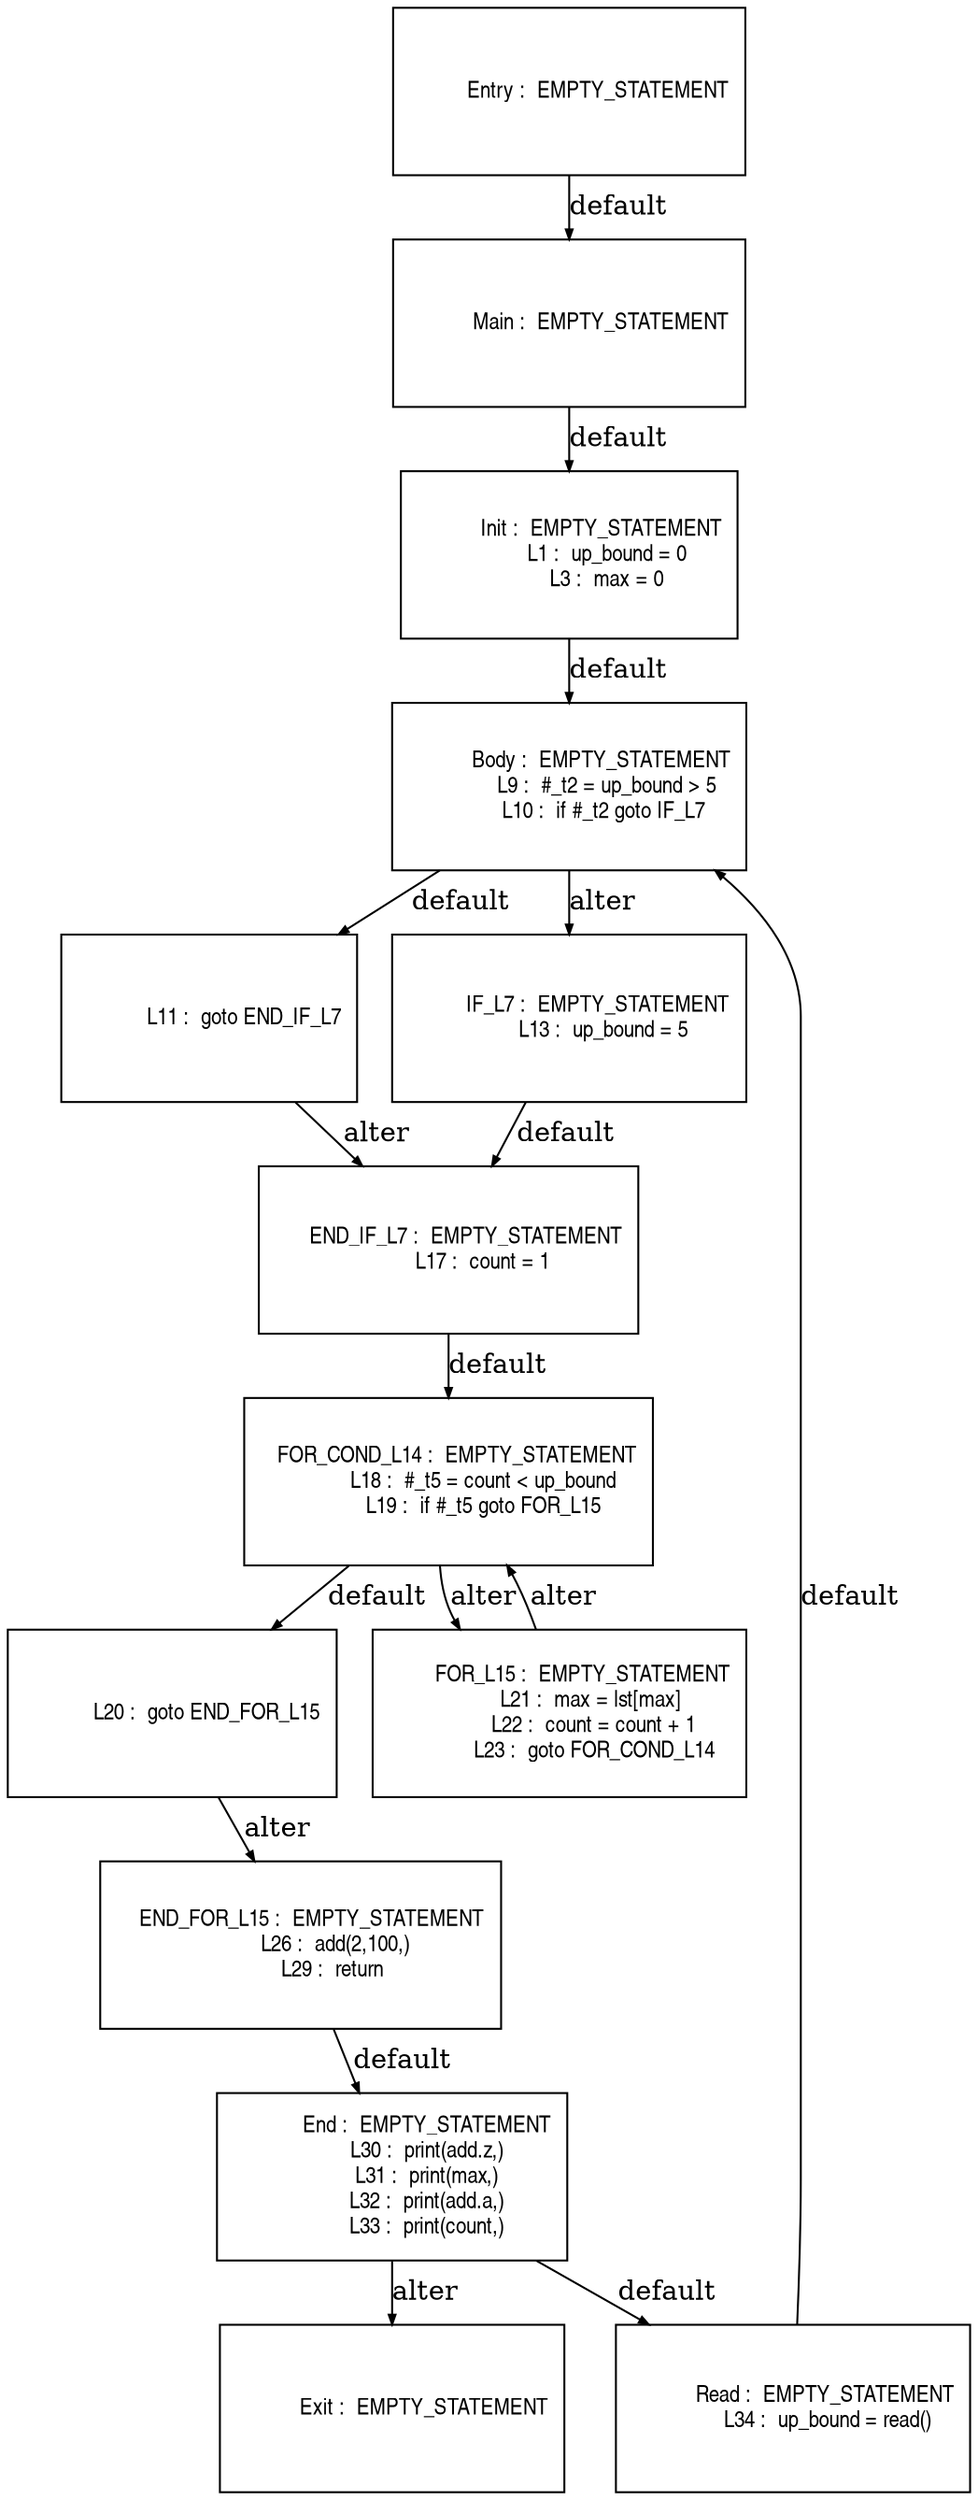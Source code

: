 digraph G {
  ranksep=.25;
  edge [arrowsize=.5]
  node [shape=rectangle, fontname="ArialNarrow",
        fontsize=12,  height=1.2];
  "           Main :  EMPTY_STATEMENT
"; "           Init :  EMPTY_STATEMENT
             L1 :  up_bound = 0
             L3 :  max = 0
"; "           Body :  EMPTY_STATEMENT
             L9 :  #_t2 = up_bound > 5
            L10 :  if #_t2 goto IF_L7
"; "            L11 :  goto END_IF_L7
"; "          IF_L7 :  EMPTY_STATEMENT
            L13 :  up_bound = 5
"; "      END_IF_L7 :  EMPTY_STATEMENT
            L17 :  count = 1
"; "   FOR_COND_L14 :  EMPTY_STATEMENT
            L18 :  #_t5 = count < up_bound
            L19 :  if #_t5 goto FOR_L15
"; "            L20 :  goto END_FOR_L15
"; "        FOR_L15 :  EMPTY_STATEMENT
            L21 :  max = lst[max] 
            L22 :  count = count + 1
            L23 :  goto FOR_COND_L14
"; "    END_FOR_L15 :  EMPTY_STATEMENT
            L26 :  add(2,100,)
            L29 :  return 
"; "          Entry :  EMPTY_STATEMENT
"; "            End :  EMPTY_STATEMENT
            L30 :  print(add.z,)
            L31 :  print(max,)
            L32 :  print(add.a,)
            L33 :  print(count,)
"; "           Exit :  EMPTY_STATEMENT
"; "           Read :  EMPTY_STATEMENT
            L34 :  up_bound = read()
"; 
  "           Main :  EMPTY_STATEMENT
" -> "           Init :  EMPTY_STATEMENT
             L1 :  up_bound = 0
             L3 :  max = 0
"  [label="default"];
  "           Init :  EMPTY_STATEMENT
             L1 :  up_bound = 0
             L3 :  max = 0
" -> "           Body :  EMPTY_STATEMENT
             L9 :  #_t2 = up_bound > 5
            L10 :  if #_t2 goto IF_L7
"  [label="default"];
  "           Body :  EMPTY_STATEMENT
             L9 :  #_t2 = up_bound > 5
            L10 :  if #_t2 goto IF_L7
" -> "            L11 :  goto END_IF_L7
"  [label="default"];
  "           Body :  EMPTY_STATEMENT
             L9 :  #_t2 = up_bound > 5
            L10 :  if #_t2 goto IF_L7
" -> "          IF_L7 :  EMPTY_STATEMENT
            L13 :  up_bound = 5
"  [label="alter"];
  "            L11 :  goto END_IF_L7
" -> "      END_IF_L7 :  EMPTY_STATEMENT
            L17 :  count = 1
"  [label="alter"];
  "          IF_L7 :  EMPTY_STATEMENT
            L13 :  up_bound = 5
" -> "      END_IF_L7 :  EMPTY_STATEMENT
            L17 :  count = 1
"  [label="default"];
  "      END_IF_L7 :  EMPTY_STATEMENT
            L17 :  count = 1
" -> "   FOR_COND_L14 :  EMPTY_STATEMENT
            L18 :  #_t5 = count < up_bound
            L19 :  if #_t5 goto FOR_L15
"  [label="default"];
  "   FOR_COND_L14 :  EMPTY_STATEMENT
            L18 :  #_t5 = count < up_bound
            L19 :  if #_t5 goto FOR_L15
" -> "            L20 :  goto END_FOR_L15
"  [label="default"];
  "   FOR_COND_L14 :  EMPTY_STATEMENT
            L18 :  #_t5 = count < up_bound
            L19 :  if #_t5 goto FOR_L15
" -> "        FOR_L15 :  EMPTY_STATEMENT
            L21 :  max = lst[max] 
            L22 :  count = count + 1
            L23 :  goto FOR_COND_L14
"  [label="alter"];
  "            L20 :  goto END_FOR_L15
" -> "    END_FOR_L15 :  EMPTY_STATEMENT
            L26 :  add(2,100,)
            L29 :  return 
"  [label="alter"];
  "        FOR_L15 :  EMPTY_STATEMENT
            L21 :  max = lst[max] 
            L22 :  count = count + 1
            L23 :  goto FOR_COND_L14
" -> "   FOR_COND_L14 :  EMPTY_STATEMENT
            L18 :  #_t5 = count < up_bound
            L19 :  if #_t5 goto FOR_L15
"  [label="alter"];
  "    END_FOR_L15 :  EMPTY_STATEMENT
            L26 :  add(2,100,)
            L29 :  return 
" -> "            End :  EMPTY_STATEMENT
            L30 :  print(add.z,)
            L31 :  print(max,)
            L32 :  print(add.a,)
            L33 :  print(count,)
"  [label="default"];
  "          Entry :  EMPTY_STATEMENT
" -> "           Main :  EMPTY_STATEMENT
"  [label="default"];
  "            End :  EMPTY_STATEMENT
            L30 :  print(add.z,)
            L31 :  print(max,)
            L32 :  print(add.a,)
            L33 :  print(count,)
" -> "           Read :  EMPTY_STATEMENT
            L34 :  up_bound = read()
"  [label="default"];
  "            End :  EMPTY_STATEMENT
            L30 :  print(add.z,)
            L31 :  print(max,)
            L32 :  print(add.a,)
            L33 :  print(count,)
" -> "           Exit :  EMPTY_STATEMENT
"  [label="alter"];
  "           Read :  EMPTY_STATEMENT
            L34 :  up_bound = read()
" -> "           Body :  EMPTY_STATEMENT
             L9 :  #_t2 = up_bound > 5
            L10 :  if #_t2 goto IF_L7
"  [label="default"];
}
